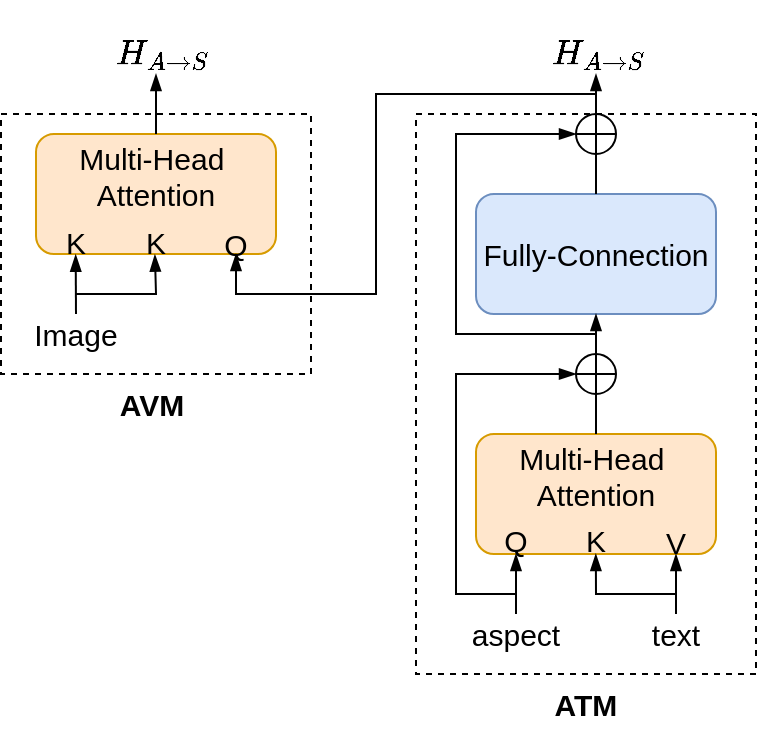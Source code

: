<mxfile version="27.0.1">
  <diagram name="第 1 页" id="qoy0FfVa06EEqeZlpLUw">
    <mxGraphModel dx="332" dy="177" grid="1" gridSize="10" guides="1" tooltips="1" connect="1" arrows="1" fold="1" page="1" pageScale="1" pageWidth="827" pageHeight="1169" math="1" shadow="0">
      <root>
        <mxCell id="0" />
        <mxCell id="1" parent="0" />
        <mxCell id="y7PeoEtyBzaCK5qJtURC-31" value="" style="rounded=0;whiteSpace=wrap;html=1;fillColor=none;strokeColor=default;dashed=1;fontSize=15;" vertex="1" parent="1">
          <mxGeometry x="380" y="410" width="170" height="280" as="geometry" />
        </mxCell>
        <mxCell id="y7PeoEtyBzaCK5qJtURC-30" value="" style="rounded=0;whiteSpace=wrap;html=1;fillColor=none;strokeColor=default;dashed=1;fontSize=15;" vertex="1" parent="1">
          <mxGeometry x="172.5" y="410" width="155" height="130" as="geometry" />
        </mxCell>
        <mxCell id="y7PeoEtyBzaCK5qJtURC-2" value="Fully-Connection" style="rounded=1;whiteSpace=wrap;html=1;fontSize=15;fillColor=#dae8fc;strokeColor=#6c8ebf;" vertex="1" parent="1">
          <mxGeometry x="410" y="450" width="120" height="60" as="geometry" />
        </mxCell>
        <mxCell id="y7PeoEtyBzaCK5qJtURC-3" value="Multi-Head&amp;nbsp;&lt;div&gt;Attention&lt;/div&gt;&lt;div&gt;&lt;br&gt;&lt;/div&gt;" style="rounded=1;whiteSpace=wrap;html=1;fontSize=15;fillColor=#ffe6cc;strokeColor=#d79b00;" vertex="1" parent="1">
          <mxGeometry x="410" y="570" width="120" height="60" as="geometry" />
        </mxCell>
        <mxCell id="y7PeoEtyBzaCK5qJtURC-4" value="" style="shape=orEllipse;perimeter=ellipsePerimeter;whiteSpace=wrap;html=1;backgroundOutline=1;aspect=fixed;fontSize=15;" vertex="1" parent="1">
          <mxGeometry x="460" y="530" width="20" height="20" as="geometry" />
        </mxCell>
        <mxCell id="y7PeoEtyBzaCK5qJtURC-5" value="" style="shape=orEllipse;perimeter=ellipsePerimeter;whiteSpace=wrap;html=1;backgroundOutline=1;aspect=fixed;fontSize=15;" vertex="1" parent="1">
          <mxGeometry x="460" y="410" width="20" height="20" as="geometry" />
        </mxCell>
        <mxCell id="y7PeoEtyBzaCK5qJtURC-6" value="" style="endArrow=blockThin;html=1;rounded=0;exitX=0.5;exitY=0;exitDx=0;exitDy=0;entryX=0.5;entryY=1;entryDx=0;entryDy=0;endFill=1;fontSize=15;" edge="1" parent="1" source="y7PeoEtyBzaCK5qJtURC-3" target="y7PeoEtyBzaCK5qJtURC-2">
          <mxGeometry width="50" height="50" relative="1" as="geometry">
            <mxPoint x="240" y="520" as="sourcePoint" />
            <mxPoint x="290" y="470" as="targetPoint" />
          </mxGeometry>
        </mxCell>
        <mxCell id="y7PeoEtyBzaCK5qJtURC-7" value="" style="endArrow=blockThin;html=1;rounded=0;exitX=0.5;exitY=0;exitDx=0;exitDy=0;endFill=1;fontSize=15;" edge="1" parent="1" source="y7PeoEtyBzaCK5qJtURC-2">
          <mxGeometry width="50" height="50" relative="1" as="geometry">
            <mxPoint x="480" y="580" as="sourcePoint" />
            <mxPoint x="470" y="390" as="targetPoint" />
          </mxGeometry>
        </mxCell>
        <mxCell id="y7PeoEtyBzaCK5qJtURC-8" value="" style="endArrow=blockThin;html=1;rounded=0;endFill=1;entryX=0;entryY=0.5;entryDx=0;entryDy=0;fontSize=15;" edge="1" parent="1" target="y7PeoEtyBzaCK5qJtURC-4">
          <mxGeometry width="50" height="50" relative="1" as="geometry">
            <mxPoint x="430" y="650" as="sourcePoint" />
            <mxPoint x="360" y="500" as="targetPoint" />
            <Array as="points">
              <mxPoint x="400" y="650" />
              <mxPoint x="400" y="540" />
            </Array>
          </mxGeometry>
        </mxCell>
        <mxCell id="y7PeoEtyBzaCK5qJtURC-9" value="" style="endArrow=blockThin;html=1;rounded=0;entryX=0.5;entryY=1;entryDx=0;entryDy=0;endFill=1;fontSize=15;" edge="1" parent="1">
          <mxGeometry width="50" height="50" relative="1" as="geometry">
            <mxPoint x="430" y="660" as="sourcePoint" />
            <mxPoint x="430" y="630" as="targetPoint" />
          </mxGeometry>
        </mxCell>
        <mxCell id="y7PeoEtyBzaCK5qJtURC-10" value="" style="endArrow=blockThin;html=1;rounded=0;entryX=0.5;entryY=1;entryDx=0;entryDy=0;endFill=1;exitX=0.5;exitY=0;exitDx=0;exitDy=0;fontSize=15;" edge="1" parent="1" source="y7PeoEtyBzaCK5qJtURC-13">
          <mxGeometry width="50" height="50" relative="1" as="geometry">
            <mxPoint x="469.92" y="660" as="sourcePoint" />
            <mxPoint x="469.92" y="630" as="targetPoint" />
            <Array as="points">
              <mxPoint x="510" y="650" />
              <mxPoint x="470" y="650" />
            </Array>
          </mxGeometry>
        </mxCell>
        <mxCell id="y7PeoEtyBzaCK5qJtURC-11" value="" style="endArrow=blockThin;html=1;rounded=0;entryX=0.5;entryY=1;entryDx=0;entryDy=0;endFill=1;fontSize=15;" edge="1" parent="1">
          <mxGeometry width="50" height="50" relative="1" as="geometry">
            <mxPoint x="510" y="660" as="sourcePoint" />
            <mxPoint x="510" y="630" as="targetPoint" />
          </mxGeometry>
        </mxCell>
        <mxCell id="y7PeoEtyBzaCK5qJtURC-12" value="aspect" style="text;html=1;align=center;verticalAlign=middle;whiteSpace=wrap;rounded=0;fontSize=15;" vertex="1" parent="1">
          <mxGeometry x="405" y="660" width="50" height="20" as="geometry" />
        </mxCell>
        <mxCell id="y7PeoEtyBzaCK5qJtURC-13" value="text" style="text;html=1;align=center;verticalAlign=middle;whiteSpace=wrap;rounded=0;fontSize=15;" vertex="1" parent="1">
          <mxGeometry x="485" y="660" width="50" height="20" as="geometry" />
        </mxCell>
        <mxCell id="y7PeoEtyBzaCK5qJtURC-14" value="Q" style="text;html=1;align=center;verticalAlign=middle;whiteSpace=wrap;rounded=0;fontSize=15;" vertex="1" parent="1">
          <mxGeometry x="422" y="613" width="16" height="19" as="geometry" />
        </mxCell>
        <mxCell id="y7PeoEtyBzaCK5qJtURC-15" value="K" style="text;html=1;align=center;verticalAlign=middle;whiteSpace=wrap;rounded=0;fontSize=15;" vertex="1" parent="1">
          <mxGeometry x="462" y="613" width="16" height="19" as="geometry" />
        </mxCell>
        <mxCell id="y7PeoEtyBzaCK5qJtURC-16" value="V" style="text;html=1;align=center;verticalAlign=middle;whiteSpace=wrap;rounded=0;fontSize=15;" vertex="1" parent="1">
          <mxGeometry x="502" y="614" width="16" height="19" as="geometry" />
        </mxCell>
        <mxCell id="y7PeoEtyBzaCK5qJtURC-17" value="" style="endArrow=blockThin;html=1;rounded=0;endFill=1;entryX=0;entryY=0.5;entryDx=0;entryDy=0;fontSize=15;" edge="1" parent="1">
          <mxGeometry width="50" height="50" relative="1" as="geometry">
            <mxPoint x="470" y="520" as="sourcePoint" />
            <mxPoint x="460" y="420" as="targetPoint" />
            <Array as="points">
              <mxPoint x="400" y="520" />
              <mxPoint x="400" y="420" />
            </Array>
          </mxGeometry>
        </mxCell>
        <mxCell id="y7PeoEtyBzaCK5qJtURC-18" value="$$H_{A \rightarrow S}$$" style="text;html=1;align=center;verticalAlign=middle;whiteSpace=wrap;rounded=0;fontSize=15;" vertex="1" parent="1">
          <mxGeometry x="445.5" y="370" width="49.5" height="20" as="geometry" />
        </mxCell>
        <mxCell id="y7PeoEtyBzaCK5qJtURC-19" value="Multi-Head&amp;nbsp;&lt;div&gt;Attention&lt;/div&gt;&lt;div&gt;&lt;br&gt;&lt;/div&gt;" style="rounded=1;whiteSpace=wrap;html=1;fontSize=15;fillColor=#ffe6cc;strokeColor=#d79b00;" vertex="1" parent="1">
          <mxGeometry x="190" y="420" width="120" height="60" as="geometry" />
        </mxCell>
        <mxCell id="y7PeoEtyBzaCK5qJtURC-20" value="K" style="text;html=1;align=center;verticalAlign=middle;whiteSpace=wrap;rounded=0;fontSize=15;" vertex="1" parent="1">
          <mxGeometry x="202" y="464" width="16" height="19" as="geometry" />
        </mxCell>
        <mxCell id="y7PeoEtyBzaCK5qJtURC-21" value="K" style="text;html=1;align=center;verticalAlign=middle;whiteSpace=wrap;rounded=0;fontSize=15;" vertex="1" parent="1">
          <mxGeometry x="242" y="464" width="16" height="19" as="geometry" />
        </mxCell>
        <mxCell id="y7PeoEtyBzaCK5qJtURC-22" value="Q" style="text;html=1;align=center;verticalAlign=middle;whiteSpace=wrap;rounded=0;fontSize=15;" vertex="1" parent="1">
          <mxGeometry x="282" y="465" width="16" height="19" as="geometry" />
        </mxCell>
        <mxCell id="y7PeoEtyBzaCK5qJtURC-23" value="Image" style="text;html=1;align=center;verticalAlign=middle;whiteSpace=wrap;rounded=0;fontSize=15;" vertex="1" parent="1">
          <mxGeometry x="185" y="510" width="50" height="20" as="geometry" />
        </mxCell>
        <mxCell id="y7PeoEtyBzaCK5qJtURC-24" value="" style="endArrow=blockThin;html=1;rounded=0;endFill=1;entryX=0.5;entryY=0.789;entryDx=0;entryDy=0;entryPerimeter=0;fontSize=15;" edge="1" parent="1" target="y7PeoEtyBzaCK5qJtURC-22">
          <mxGeometry width="50" height="50" relative="1" as="geometry">
            <mxPoint x="470" y="400" as="sourcePoint" />
            <mxPoint x="318" y="470" as="targetPoint" />
            <Array as="points">
              <mxPoint x="360" y="400" />
              <mxPoint x="360" y="500" />
              <mxPoint x="290" y="500" />
            </Array>
          </mxGeometry>
        </mxCell>
        <mxCell id="y7PeoEtyBzaCK5qJtURC-25" value="" style="endArrow=blockThin;html=1;rounded=0;endFill=1;entryX=0.49;entryY=0.86;entryDx=0;entryDy=0;entryPerimeter=0;exitX=0.5;exitY=0;exitDx=0;exitDy=0;fontSize=15;" edge="1" parent="1" source="y7PeoEtyBzaCK5qJtURC-23" target="y7PeoEtyBzaCK5qJtURC-20">
          <mxGeometry width="50" height="50" relative="1" as="geometry">
            <mxPoint x="230" y="560" as="sourcePoint" />
            <mxPoint x="280" y="510" as="targetPoint" />
          </mxGeometry>
        </mxCell>
        <mxCell id="y7PeoEtyBzaCK5qJtURC-26" value="" style="endArrow=blockThin;html=1;rounded=0;endFill=1;entryX=0.466;entryY=0.86;entryDx=0;entryDy=0;entryPerimeter=0;fontSize=15;" edge="1" parent="1" target="y7PeoEtyBzaCK5qJtURC-21">
          <mxGeometry width="50" height="50" relative="1" as="geometry">
            <mxPoint x="210" y="500" as="sourcePoint" />
            <mxPoint x="290" y="520" as="targetPoint" />
            <Array as="points">
              <mxPoint x="250" y="500" />
            </Array>
          </mxGeometry>
        </mxCell>
        <mxCell id="y7PeoEtyBzaCK5qJtURC-27" value="" style="endArrow=blockThin;html=1;rounded=0;endFill=1;exitX=0.5;exitY=0;exitDx=0;exitDy=0;fontSize=15;" edge="1" parent="1" source="y7PeoEtyBzaCK5qJtURC-19">
          <mxGeometry width="50" height="50" relative="1" as="geometry">
            <mxPoint x="250" y="420" as="sourcePoint" />
            <mxPoint x="250" y="390" as="targetPoint" />
          </mxGeometry>
        </mxCell>
        <mxCell id="y7PeoEtyBzaCK5qJtURC-28" value="$$H_{A \rightarrow S}$$" style="text;html=1;align=center;verticalAlign=middle;whiteSpace=wrap;rounded=0;fontSize=15;" vertex="1" parent="1">
          <mxGeometry x="222.5" y="370" width="59.5" height="20" as="geometry" />
        </mxCell>
        <mxCell id="y7PeoEtyBzaCK5qJtURC-32" value="AVM" style="text;html=1;align=center;verticalAlign=middle;whiteSpace=wrap;rounded=0;fontSize=15;fontStyle=1" vertex="1" parent="1">
          <mxGeometry x="218" y="540" width="60" height="30" as="geometry" />
        </mxCell>
        <mxCell id="y7PeoEtyBzaCK5qJtURC-33" value="ATM" style="text;html=1;align=center;verticalAlign=middle;whiteSpace=wrap;rounded=0;fontSize=15;fontStyle=1" vertex="1" parent="1">
          <mxGeometry x="435" y="690" width="60" height="30" as="geometry" />
        </mxCell>
      </root>
    </mxGraphModel>
  </diagram>
</mxfile>
